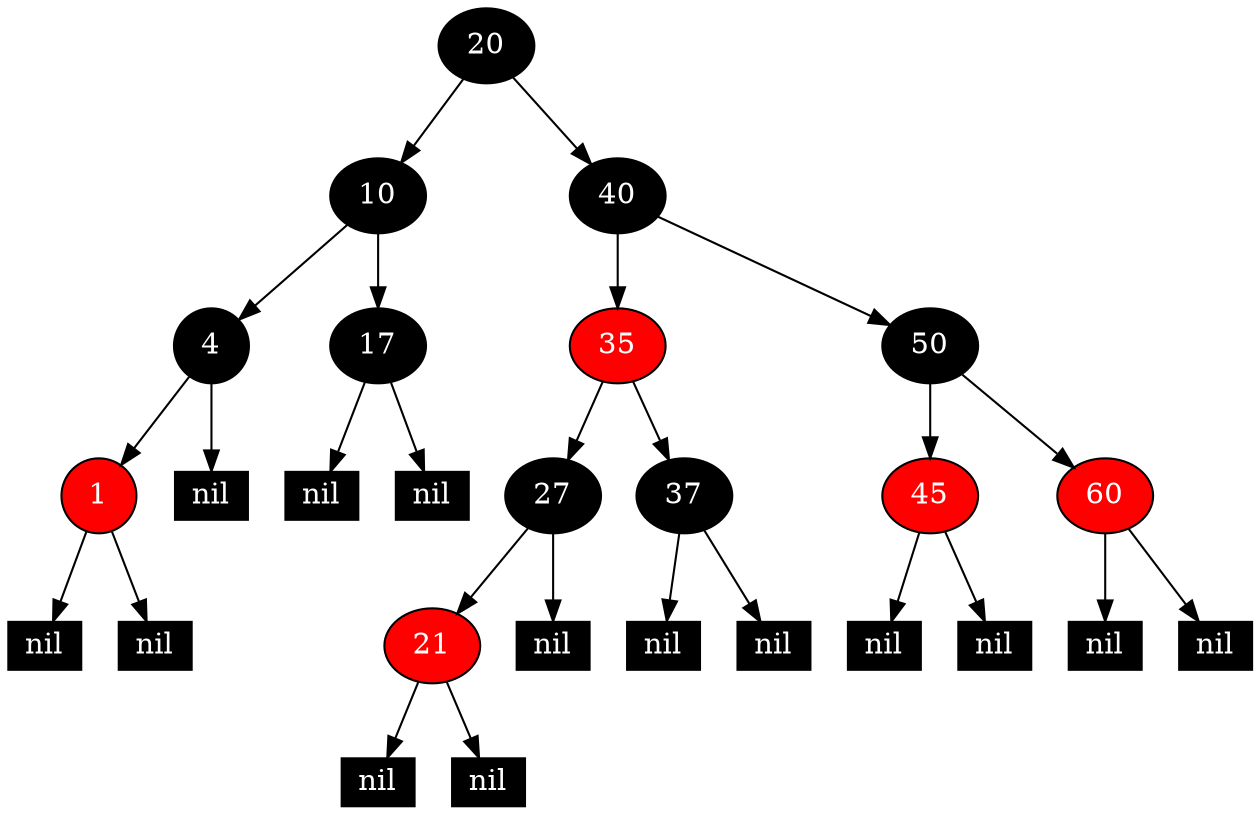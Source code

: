 digraph G {
    node [width=0.5,fontcolor=white,style=filled];
    20 [fillcolor=black]
    20 -> 10
    20 -> 40
    10 [fillcolor=black]
    10 -> 4
    10 -> 17
    4 [fillcolor=black]
    4 -> 1
    4 -> NULLr4
    NULLr4 [label="nil",width=0.3,height=0.2,shape=box,fillcolor=black]
    1 [fillcolor=red]
    1 -> NULLl1
    NULLl1 [label="nil",width=0.3,height=0.2,shape=box,fillcolor=black]
    1 -> NULLr1
    NULLr1 [label="nil",width=0.3,height=0.2,shape=box,fillcolor=black]
    17 [fillcolor=black]
    17 -> NULLl17
    NULLl17 [label="nil",width=0.3,height=0.2,shape=box,fillcolor=black]
    17 -> NULLr17
    NULLr17 [label="nil",width=0.3,height=0.2,shape=box,fillcolor=black]
    40 [fillcolor=black]
    40 -> 35
    40 -> 50
    35 [fillcolor=red]
    35 -> 27
    35 -> 37
    27 [fillcolor=black]
    27 -> 21
    27 -> NULLr27
    NULLr27 [label="nil",width=0.3,height=0.2,shape=box,fillcolor=black]
    21 [fillcolor=red]
    21 -> NULLl21
    NULLl21 [label="nil",width=0.3,height=0.2,shape=box,fillcolor=black]
    21 -> NULLr21
    NULLr21 [label="nil",width=0.3,height=0.2,shape=box,fillcolor=black]
    37 [fillcolor=black]
    37 -> NULLl37
    NULLl37 [label="nil",width=0.3,height=0.2,shape=box,fillcolor=black]
    37 -> NULLr37
    NULLr37 [label="nil",width=0.3,height=0.2,shape=box,fillcolor=black]
    50 [fillcolor=black]
    50 -> 45
    50 -> 60
    45 [fillcolor=red]
    45 -> NULLl45
    NULLl45 [label="nil",width=0.3,height=0.2,shape=box,fillcolor=black]
    45 -> NULLr45
    NULLr45 [label="nil",width=0.3,height=0.2,shape=box,fillcolor=black]
    60 [fillcolor=red]
    60 -> NULLl60
    NULLl60 [label="nil",width=0.3,height=0.2,shape=box,fillcolor=black]
    60 -> NULLr60
    NULLr60 [label="nil",width=0.3,height=0.2,shape=box,fillcolor=black]
}
